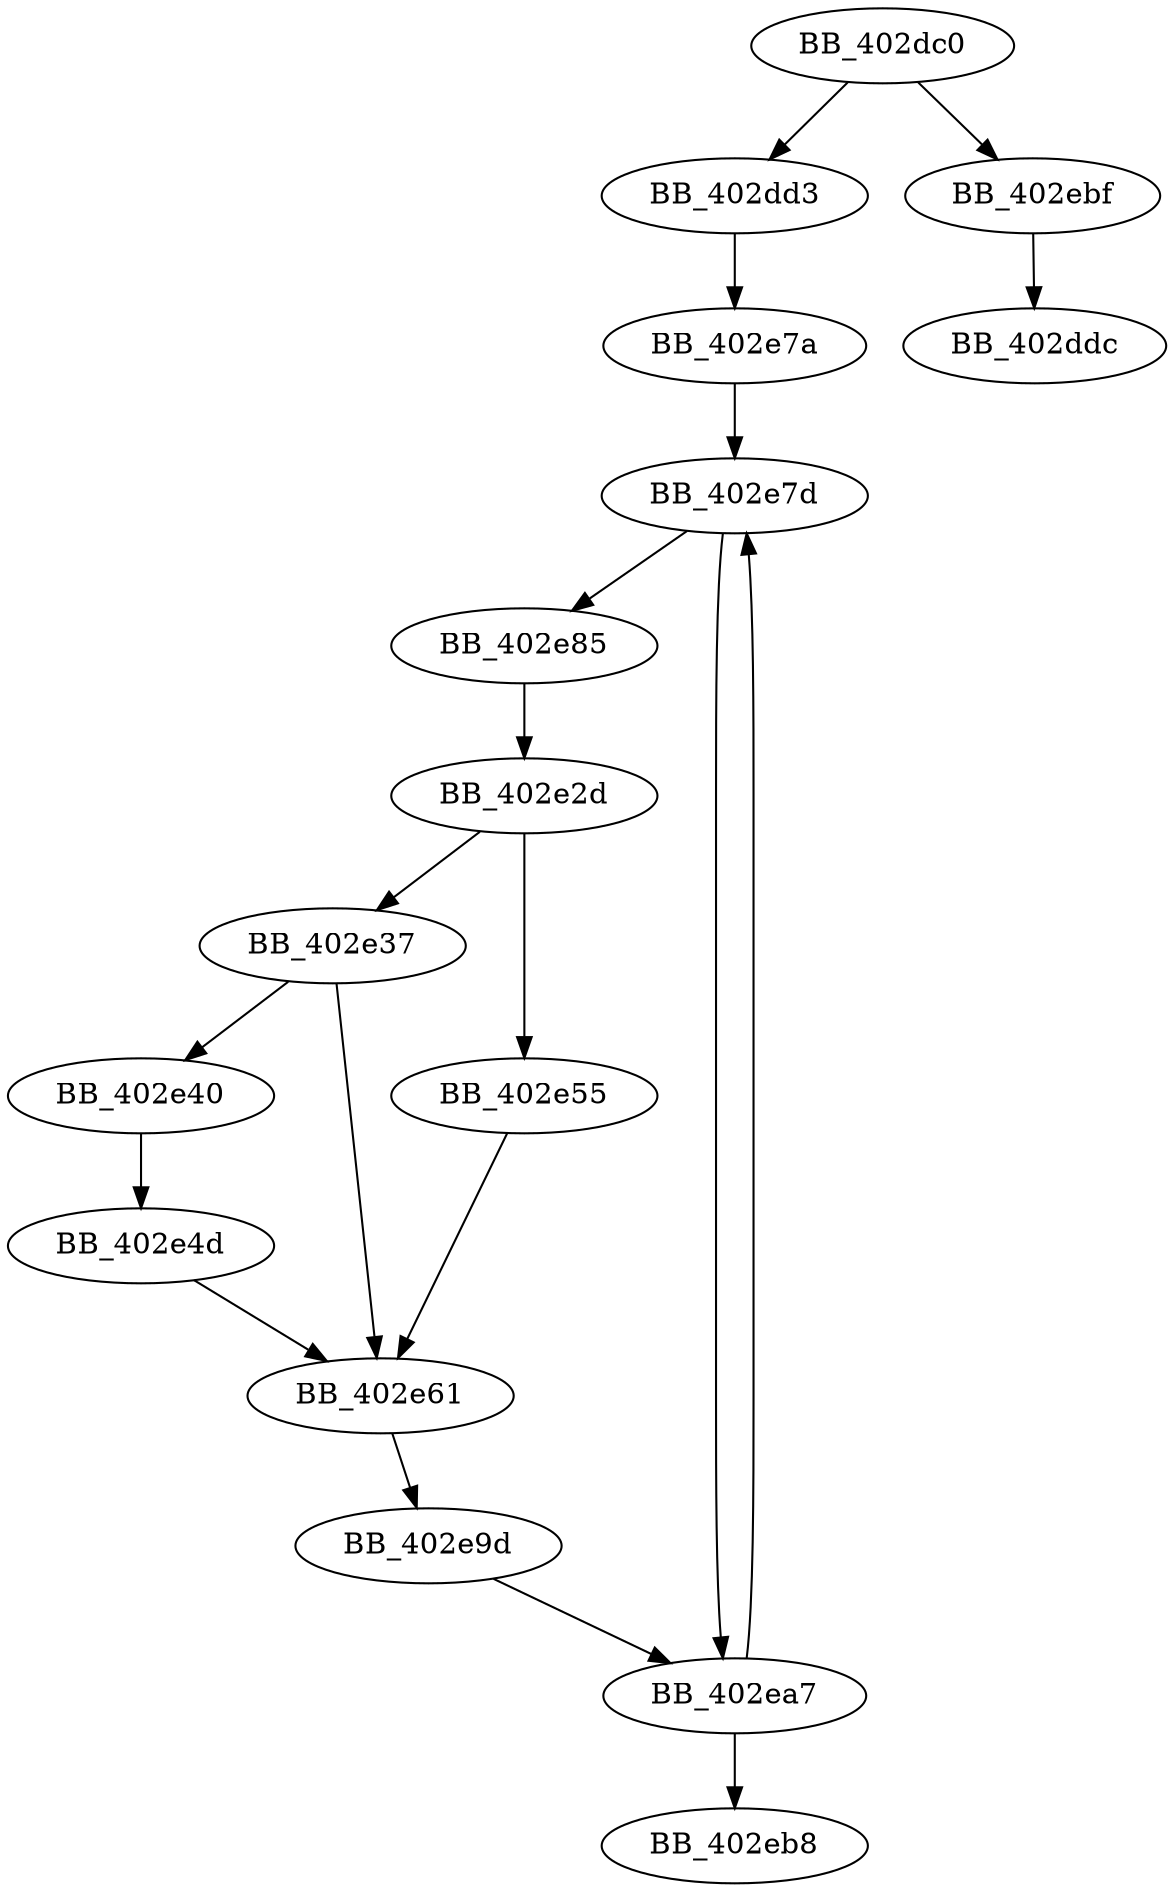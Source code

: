 DiGraph sub_402DC0{
BB_402dc0->BB_402dd3
BB_402dc0->BB_402ebf
BB_402dd3->BB_402e7a
BB_402e2d->BB_402e37
BB_402e2d->BB_402e55
BB_402e37->BB_402e40
BB_402e37->BB_402e61
BB_402e40->BB_402e4d
BB_402e4d->BB_402e61
BB_402e55->BB_402e61
BB_402e61->BB_402e9d
BB_402e7a->BB_402e7d
BB_402e7d->BB_402e85
BB_402e7d->BB_402ea7
BB_402e85->BB_402e2d
BB_402e9d->BB_402ea7
BB_402ea7->BB_402e7d
BB_402ea7->BB_402eb8
BB_402ebf->BB_402ddc
}
